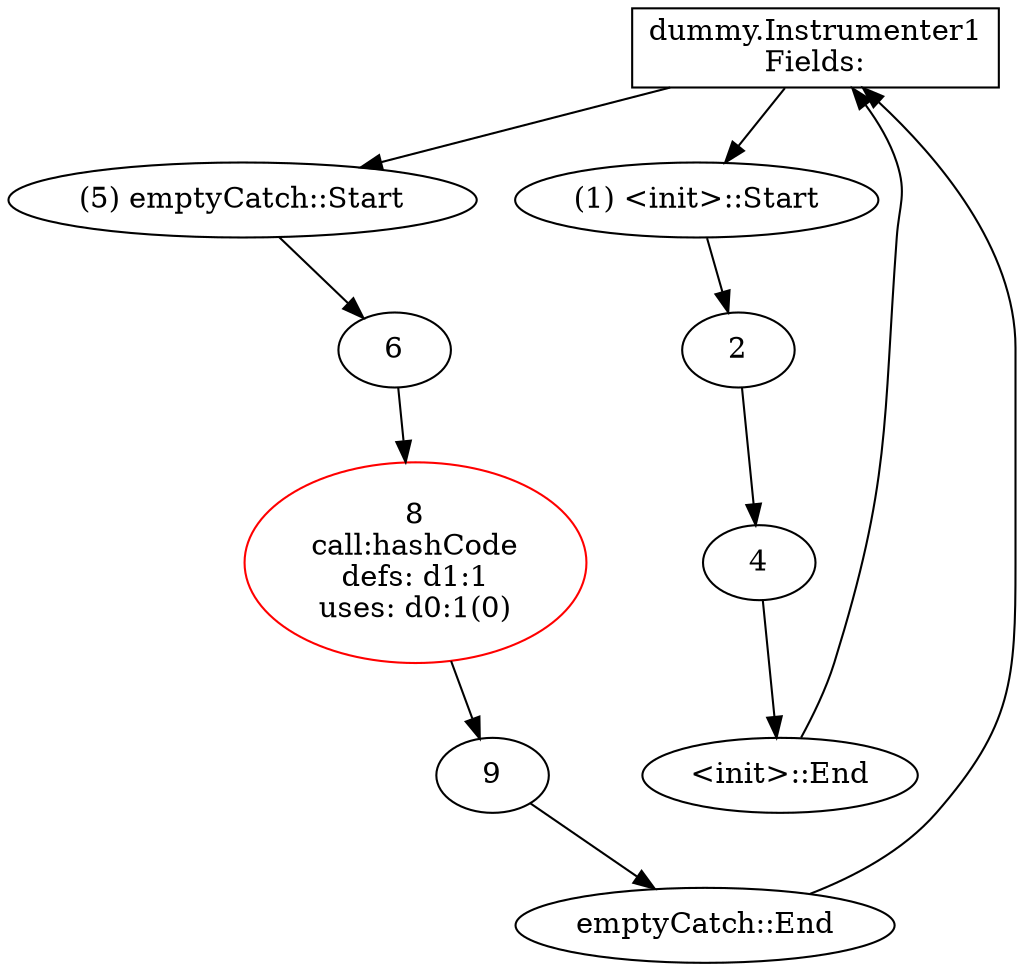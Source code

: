 digraph clazz {
  0 [shape=box,label="dummy.Instrumenter1\nFields:"];
  0 -> 5;
  0 -> 1;
  5 [label="(5) emptyCatch::Start"];
  5 -> 6;
  1 [label="(1) <init>::Start"];
  1 -> 2;
  6 [label="6"];
  6 -> 8;
  2 [label="2"];
  2 -> 4;
  8 [label="8\ncall:hashCode\ndefs: d1:1\nuses: d0:1(0)",color=red];
  8 -> 9;
  4 [label="4"];
  4 -> 3;
  9 [label="9"];
  9 -> 7;
  3 [label="<init>::End"];
  3 -> 0;
  7 [label="emptyCatch::End"];
  7 -> 0;
}

